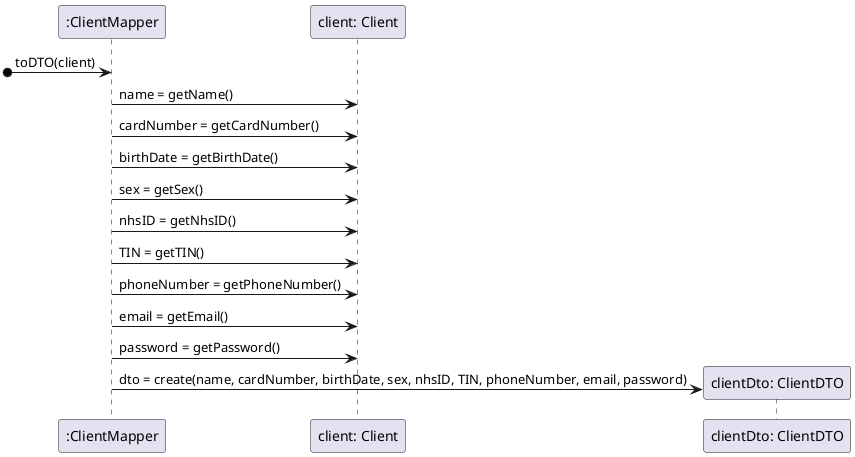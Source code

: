 @startuml
participant ":ClientMapper" as map
participant "client: Client" as client
participant "clientDto: ClientDTO" as dto


[o-> map : toDTO(client)
map -> client : name = getName()
map -> client : cardNumber = getCardNumber()
map -> client : birthDate = getBirthDate()
map -> client : sex = getSex()
map -> client : nhsID = getNhsID()
map -> client : TIN = getTIN()
map -> client : phoneNumber = getPhoneNumber()
map -> client : email = getEmail()
map -> client : password = getPassword()
create dto
map -> dto : dto = create(name, cardNumber, birthDate, sex, nhsID, TIN, phoneNumber, email, password)
@enduml